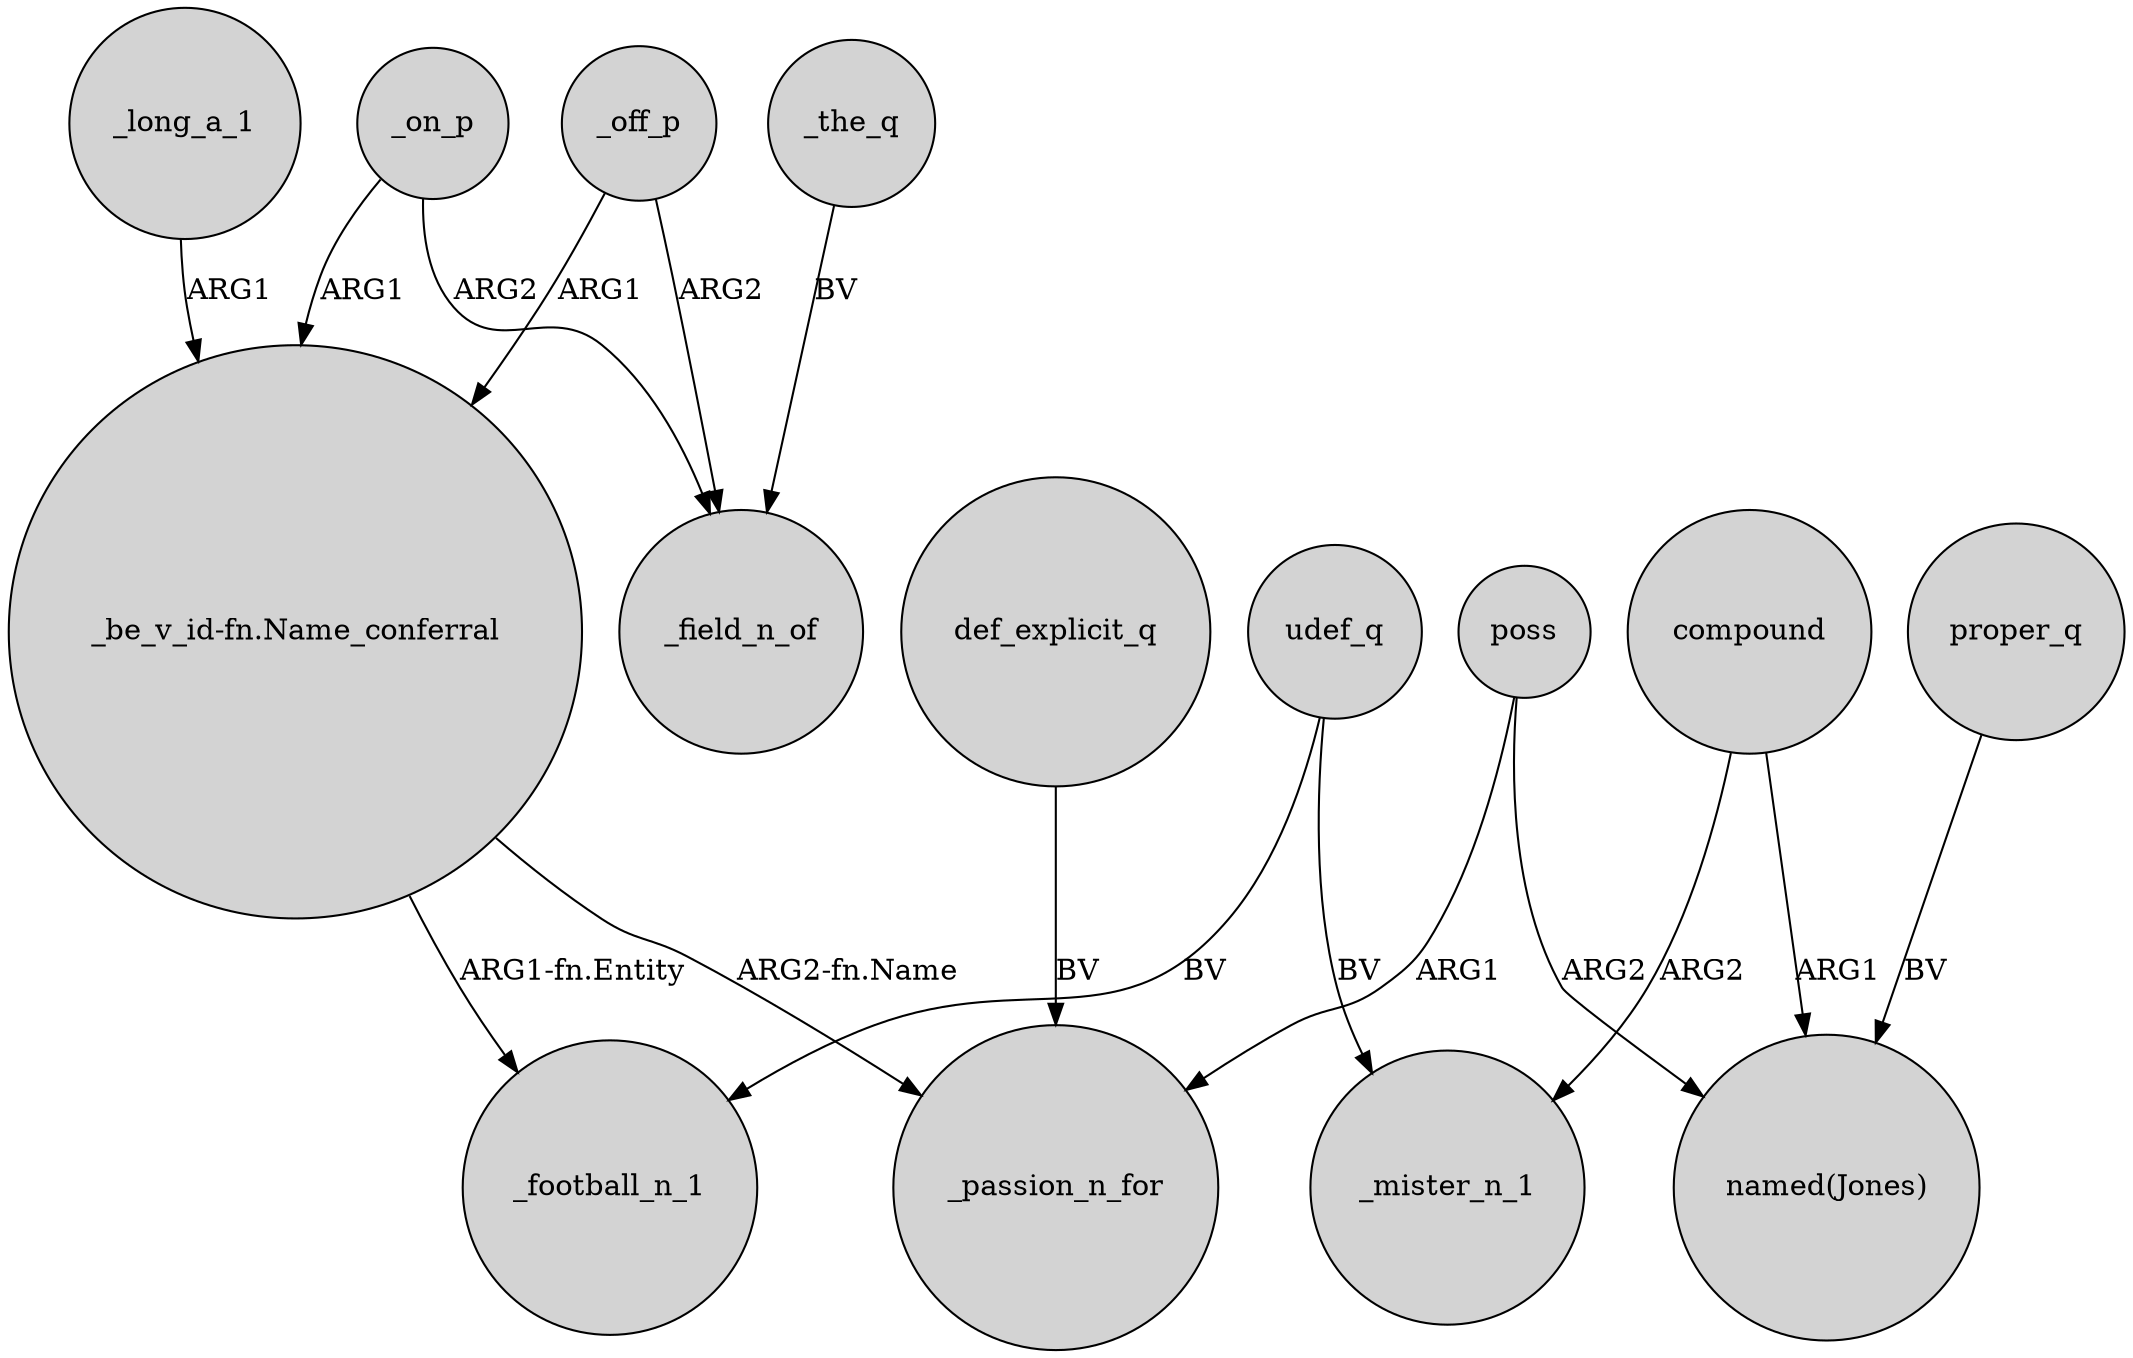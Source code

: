 digraph {
	node [shape=circle style=filled]
	_on_p -> _field_n_of [label=ARG2]
	"_be_v_id-fn.Name_conferral" -> _football_n_1 [label="ARG1-fn.Entity"]
	poss -> "named(Jones)" [label=ARG2]
	compound -> _mister_n_1 [label=ARG2]
	udef_q -> _mister_n_1 [label=BV]
	_long_a_1 -> "_be_v_id-fn.Name_conferral" [label=ARG1]
	udef_q -> _football_n_1 [label=BV]
	compound -> "named(Jones)" [label=ARG1]
	"_be_v_id-fn.Name_conferral" -> _passion_n_for [label="ARG2-fn.Name"]
	proper_q -> "named(Jones)" [label=BV]
	_off_p -> "_be_v_id-fn.Name_conferral" [label=ARG1]
	def_explicit_q -> _passion_n_for [label=BV]
	_off_p -> _field_n_of [label=ARG2]
	poss -> _passion_n_for [label=ARG1]
	_on_p -> "_be_v_id-fn.Name_conferral" [label=ARG1]
	_the_q -> _field_n_of [label=BV]
}
